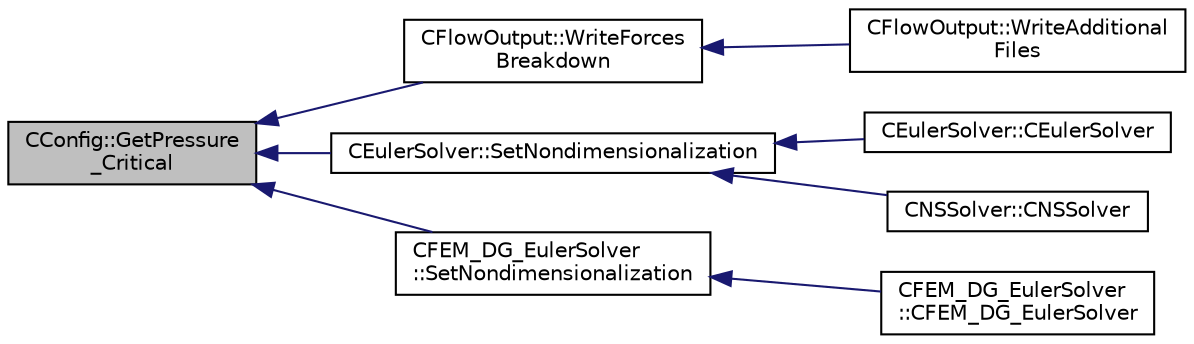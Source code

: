 digraph "CConfig::GetPressure_Critical"
{
  edge [fontname="Helvetica",fontsize="10",labelfontname="Helvetica",labelfontsize="10"];
  node [fontname="Helvetica",fontsize="10",shape=record];
  rankdir="LR";
  Node10505 [label="CConfig::GetPressure\l_Critical",height=0.2,width=0.4,color="black", fillcolor="grey75", style="filled", fontcolor="black"];
  Node10505 -> Node10506 [dir="back",color="midnightblue",fontsize="10",style="solid",fontname="Helvetica"];
  Node10506 [label="CFlowOutput::WriteForces\lBreakdown",height=0.2,width=0.4,color="black", fillcolor="white", style="filled",URL="$class_c_flow_output.html#afacedef2006aa6fcf8c9a312b5f4430c",tooltip="Write the forces breakdown file. "];
  Node10506 -> Node10507 [dir="back",color="midnightblue",fontsize="10",style="solid",fontname="Helvetica"];
  Node10507 [label="CFlowOutput::WriteAdditional\lFiles",height=0.2,width=0.4,color="black", fillcolor="white", style="filled",URL="$class_c_flow_output.html#aaac3fb7b2575967b157c306065ab1ea8",tooltip="Write any additional files defined for the current solver. "];
  Node10505 -> Node10508 [dir="back",color="midnightblue",fontsize="10",style="solid",fontname="Helvetica"];
  Node10508 [label="CEulerSolver::SetNondimensionalization",height=0.2,width=0.4,color="black", fillcolor="white", style="filled",URL="$class_c_euler_solver.html#a1c633d6e77fefb2e76308e2ba0af0c2c",tooltip="Set the solver nondimensionalization. "];
  Node10508 -> Node10509 [dir="back",color="midnightblue",fontsize="10",style="solid",fontname="Helvetica"];
  Node10509 [label="CEulerSolver::CEulerSolver",height=0.2,width=0.4,color="black", fillcolor="white", style="filled",URL="$class_c_euler_solver.html#ae1e74218b4e943111b100d7ddcbd4db9"];
  Node10508 -> Node10510 [dir="back",color="midnightblue",fontsize="10",style="solid",fontname="Helvetica"];
  Node10510 [label="CNSSolver::CNSSolver",height=0.2,width=0.4,color="black", fillcolor="white", style="filled",URL="$class_c_n_s_solver.html#a2a8ad49c42b4546696e631cf44b7788b"];
  Node10505 -> Node10511 [dir="back",color="midnightblue",fontsize="10",style="solid",fontname="Helvetica"];
  Node10511 [label="CFEM_DG_EulerSolver\l::SetNondimensionalization",height=0.2,width=0.4,color="black", fillcolor="white", style="filled",URL="$class_c_f_e_m___d_g___euler_solver.html#a31316dc2fe564329d9bb372961b10a3a",tooltip="Set the fluid solver nondimensionalization. "];
  Node10511 -> Node10512 [dir="back",color="midnightblue",fontsize="10",style="solid",fontname="Helvetica"];
  Node10512 [label="CFEM_DG_EulerSolver\l::CFEM_DG_EulerSolver",height=0.2,width=0.4,color="black", fillcolor="white", style="filled",URL="$class_c_f_e_m___d_g___euler_solver.html#a70d30ef9e7cd7620d54ec73f4b1ed28c"];
}
